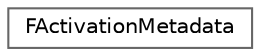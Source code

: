 digraph "Graphical Class Hierarchy"
{
 // INTERACTIVE_SVG=YES
 // LATEX_PDF_SIZE
  bgcolor="transparent";
  edge [fontname=Helvetica,fontsize=10,labelfontname=Helvetica,labelfontsize=10];
  node [fontname=Helvetica,fontsize=10,shape=box,height=0.2,width=0.4];
  rankdir="LR";
  Node0 [id="Node000000",label="FActivationMetadata",height=0.2,width=0.4,color="grey40", fillcolor="white", style="filled",URL="$d3/d0c/structFActivationMetadata.html",tooltip="Metadata that can be set on activatable widgets via GetActivationMetadata & listened to via OnActivat..."];
}
